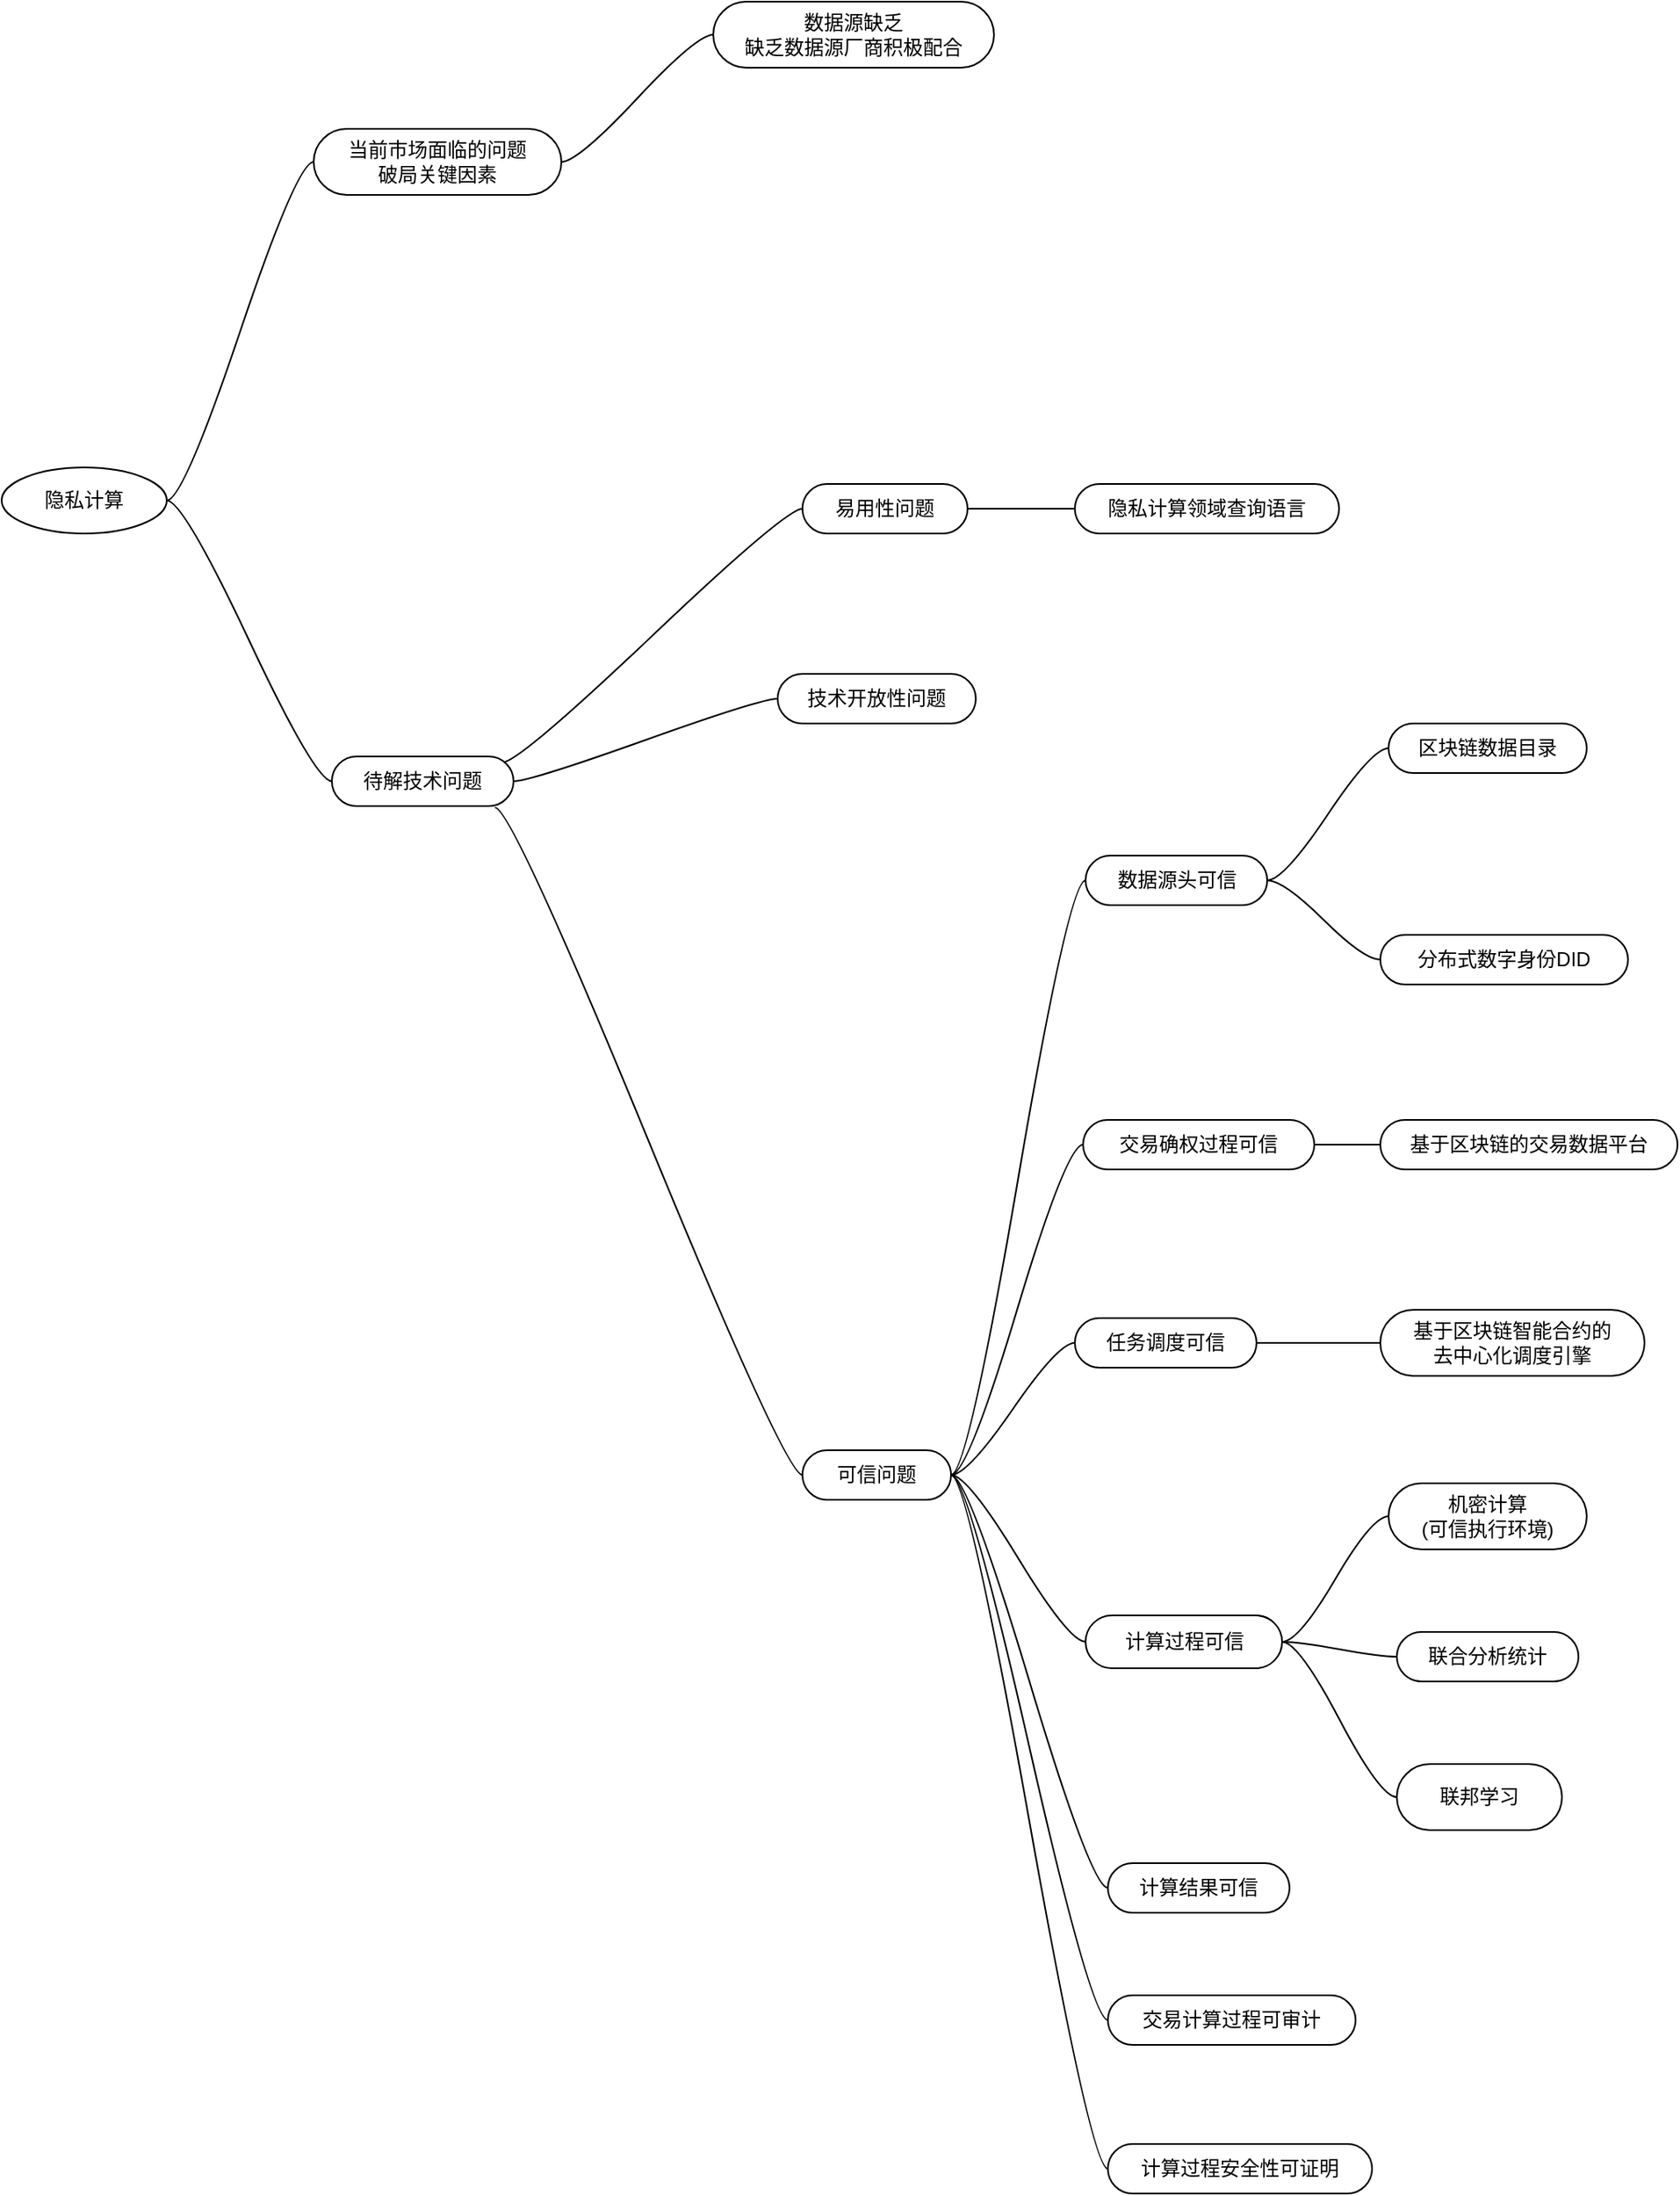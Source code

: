 <mxfile version="16.2.4" type="github">
  <diagram id="AMjBwCmGvoG6Ac3YdRjd" name="Page-1">
    <mxGraphModel dx="2070" dy="997" grid="1" gridSize="10" guides="1" tooltips="1" connect="1" arrows="1" fold="1" page="1" pageScale="1" pageWidth="827" pageHeight="1169" math="0" shadow="0">
      <root>
        <mxCell id="0" />
        <mxCell id="1" parent="0" />
        <mxCell id="Y4qEVJC5LAISTtddAkst-14" value="隐私计算" style="ellipse;whiteSpace=wrap;html=1;align=center;newEdgeStyle={&quot;edgeStyle&quot;:&quot;entityRelationEdgeStyle&quot;,&quot;startArrow&quot;:&quot;none&quot;,&quot;endArrow&quot;:&quot;none&quot;,&quot;segment&quot;:10,&quot;curved&quot;:1};treeFolding=1;treeMoving=1;" vertex="1" parent="1">
          <mxGeometry x="150" y="315" width="100" height="40" as="geometry" />
        </mxCell>
        <mxCell id="Y4qEVJC5LAISTtddAkst-15" value="当前市场面临的问题&lt;br&gt;破局关键因素" style="whiteSpace=wrap;html=1;rounded=1;arcSize=50;align=center;verticalAlign=middle;strokeWidth=1;autosize=1;spacing=4;treeFolding=1;treeMoving=1;newEdgeStyle={&quot;edgeStyle&quot;:&quot;entityRelationEdgeStyle&quot;,&quot;startArrow&quot;:&quot;none&quot;,&quot;endArrow&quot;:&quot;none&quot;,&quot;segment&quot;:10,&quot;curved&quot;:1};" vertex="1" parent="1">
          <mxGeometry x="339" y="110" width="150" height="40" as="geometry" />
        </mxCell>
        <mxCell id="Y4qEVJC5LAISTtddAkst-16" value="" style="edgeStyle=entityRelationEdgeStyle;startArrow=none;endArrow=none;segment=10;curved=1;rounded=0;exitX=1;exitY=0.5;exitDx=0;exitDy=0;" edge="1" target="Y4qEVJC5LAISTtddAkst-15" parent="1" source="Y4qEVJC5LAISTtddAkst-14">
          <mxGeometry relative="1" as="geometry">
            <mxPoint x="430" y="310" as="sourcePoint" />
          </mxGeometry>
        </mxCell>
        <mxCell id="Y4qEVJC5LAISTtddAkst-20" value="可信问题" style="whiteSpace=wrap;html=1;rounded=1;arcSize=50;align=center;verticalAlign=middle;strokeWidth=1;autosize=1;spacing=4;treeFolding=1;treeMoving=1;newEdgeStyle={&quot;edgeStyle&quot;:&quot;entityRelationEdgeStyle&quot;,&quot;startArrow&quot;:&quot;none&quot;,&quot;endArrow&quot;:&quot;none&quot;,&quot;segment&quot;:10,&quot;curved&quot;:1};" vertex="1" parent="1">
          <mxGeometry x="635" y="910" width="90" height="30" as="geometry" />
        </mxCell>
        <mxCell id="Y4qEVJC5LAISTtddAkst-21" value="" style="edgeStyle=entityRelationEdgeStyle;startArrow=none;endArrow=none;segment=10;curved=1;rounded=0;exitX=0.898;exitY=1.03;exitDx=0;exitDy=0;exitPerimeter=0;" edge="1" target="Y4qEVJC5LAISTtddAkst-20" parent="1" source="Y4qEVJC5LAISTtddAkst-56">
          <mxGeometry relative="1" as="geometry">
            <mxPoint x="450" y="730" as="sourcePoint" />
          </mxGeometry>
        </mxCell>
        <mxCell id="Y4qEVJC5LAISTtddAkst-25" value="机密计算&lt;br&gt;(可信执行环境)" style="whiteSpace=wrap;html=1;rounded=1;arcSize=50;align=center;verticalAlign=middle;strokeWidth=1;autosize=1;spacing=4;treeFolding=1;treeMoving=1;newEdgeStyle={&quot;edgeStyle&quot;:&quot;entityRelationEdgeStyle&quot;,&quot;startArrow&quot;:&quot;none&quot;,&quot;endArrow&quot;:&quot;none&quot;,&quot;segment&quot;:10,&quot;curved&quot;:1};" vertex="1" parent="1">
          <mxGeometry x="990" y="930" width="120" height="40" as="geometry" />
        </mxCell>
        <mxCell id="Y4qEVJC5LAISTtddAkst-26" value="" style="edgeStyle=entityRelationEdgeStyle;startArrow=none;endArrow=none;segment=10;curved=1;rounded=0;exitX=1;exitY=0.5;exitDx=0;exitDy=0;" edge="1" target="Y4qEVJC5LAISTtddAkst-25" parent="1" source="Y4qEVJC5LAISTtddAkst-31">
          <mxGeometry relative="1" as="geometry">
            <mxPoint x="680" y="710" as="sourcePoint" />
          </mxGeometry>
        </mxCell>
        <mxCell id="Y4qEVJC5LAISTtddAkst-27" value="联合分析统计" style="whiteSpace=wrap;html=1;rounded=1;arcSize=50;align=center;verticalAlign=middle;strokeWidth=1;autosize=1;spacing=4;treeFolding=1;treeMoving=1;newEdgeStyle={&quot;edgeStyle&quot;:&quot;entityRelationEdgeStyle&quot;,&quot;startArrow&quot;:&quot;none&quot;,&quot;endArrow&quot;:&quot;none&quot;,&quot;segment&quot;:10,&quot;curved&quot;:1};" vertex="1" parent="1">
          <mxGeometry x="995" y="1020" width="110" height="30" as="geometry" />
        </mxCell>
        <mxCell id="Y4qEVJC5LAISTtddAkst-28" value="" style="edgeStyle=entityRelationEdgeStyle;startArrow=none;endArrow=none;segment=10;curved=1;rounded=0;" edge="1" target="Y4qEVJC5LAISTtddAkst-27" parent="1" source="Y4qEVJC5LAISTtddAkst-31">
          <mxGeometry relative="1" as="geometry">
            <mxPoint x="764" y="900" as="sourcePoint" />
          </mxGeometry>
        </mxCell>
        <mxCell id="Y4qEVJC5LAISTtddAkst-29" value="联邦学习" style="whiteSpace=wrap;html=1;rounded=1;arcSize=50;align=center;verticalAlign=middle;strokeWidth=1;autosize=1;spacing=4;treeFolding=1;treeMoving=1;newEdgeStyle={&quot;edgeStyle&quot;:&quot;entityRelationEdgeStyle&quot;,&quot;startArrow&quot;:&quot;none&quot;,&quot;endArrow&quot;:&quot;none&quot;,&quot;segment&quot;:10,&quot;curved&quot;:1};" vertex="1" parent="1">
          <mxGeometry x="995" y="1100" width="100" height="40" as="geometry" />
        </mxCell>
        <mxCell id="Y4qEVJC5LAISTtddAkst-30" value="" style="edgeStyle=entityRelationEdgeStyle;startArrow=none;endArrow=none;segment=10;curved=1;rounded=0;exitX=1;exitY=0.5;exitDx=0;exitDy=0;" edge="1" target="Y4qEVJC5LAISTtddAkst-29" parent="1" source="Y4qEVJC5LAISTtddAkst-31">
          <mxGeometry relative="1" as="geometry">
            <mxPoint x="750" y="1030" as="sourcePoint" />
          </mxGeometry>
        </mxCell>
        <mxCell id="Y4qEVJC5LAISTtddAkst-31" value="计算过程可信" style="whiteSpace=wrap;html=1;rounded=1;arcSize=50;align=center;verticalAlign=middle;strokeWidth=1;autosize=1;spacing=4;treeFolding=1;treeMoving=1;newEdgeStyle={&quot;edgeStyle&quot;:&quot;entityRelationEdgeStyle&quot;,&quot;startArrow&quot;:&quot;none&quot;,&quot;endArrow&quot;:&quot;none&quot;,&quot;segment&quot;:10,&quot;curved&quot;:1};" vertex="1" parent="1">
          <mxGeometry x="806.5" y="1010" width="119" height="32" as="geometry" />
        </mxCell>
        <mxCell id="Y4qEVJC5LAISTtddAkst-32" value="" style="edgeStyle=entityRelationEdgeStyle;startArrow=none;endArrow=none;segment=10;curved=1;rounded=0;exitX=1;exitY=0.5;exitDx=0;exitDy=0;" edge="1" target="Y4qEVJC5LAISTtddAkst-31" parent="1" source="Y4qEVJC5LAISTtddAkst-20">
          <mxGeometry relative="1" as="geometry">
            <mxPoint x="720" y="860" as="sourcePoint" />
          </mxGeometry>
        </mxCell>
        <mxCell id="Y4qEVJC5LAISTtddAkst-33" value="数据源头可信" style="whiteSpace=wrap;html=1;rounded=1;arcSize=50;align=center;verticalAlign=middle;strokeWidth=1;autosize=1;spacing=4;treeFolding=1;treeMoving=1;newEdgeStyle={&quot;edgeStyle&quot;:&quot;entityRelationEdgeStyle&quot;,&quot;startArrow&quot;:&quot;none&quot;,&quot;endArrow&quot;:&quot;none&quot;,&quot;segment&quot;:10,&quot;curved&quot;:1};" vertex="1" parent="1">
          <mxGeometry x="806.5" y="550" width="110" height="30" as="geometry" />
        </mxCell>
        <mxCell id="Y4qEVJC5LAISTtddAkst-34" value="" style="edgeStyle=entityRelationEdgeStyle;startArrow=none;endArrow=none;segment=10;curved=1;rounded=0;exitX=1;exitY=0.5;exitDx=0;exitDy=0;" edge="1" target="Y4qEVJC5LAISTtddAkst-33" parent="1" source="Y4qEVJC5LAISTtddAkst-20">
          <mxGeometry relative="1" as="geometry">
            <mxPoint x="680" y="750" as="sourcePoint" />
          </mxGeometry>
        </mxCell>
        <mxCell id="Y4qEVJC5LAISTtddAkst-35" value="交易确权过程可信" style="whiteSpace=wrap;html=1;rounded=1;arcSize=50;align=center;verticalAlign=middle;strokeWidth=1;autosize=1;spacing=4;treeFolding=1;treeMoving=1;newEdgeStyle={&quot;edgeStyle&quot;:&quot;entityRelationEdgeStyle&quot;,&quot;startArrow&quot;:&quot;none&quot;,&quot;endArrow&quot;:&quot;none&quot;,&quot;segment&quot;:10,&quot;curved&quot;:1};" vertex="1" parent="1">
          <mxGeometry x="805" y="710" width="140" height="30" as="geometry" />
        </mxCell>
        <mxCell id="Y4qEVJC5LAISTtddAkst-36" value="" style="edgeStyle=entityRelationEdgeStyle;startArrow=none;endArrow=none;segment=10;curved=1;rounded=0;exitX=1;exitY=0.5;exitDx=0;exitDy=0;" edge="1" target="Y4qEVJC5LAISTtddAkst-35" parent="1" source="Y4qEVJC5LAISTtddAkst-20">
          <mxGeometry relative="1" as="geometry">
            <mxPoint x="785.5" y="680" as="sourcePoint" />
          </mxGeometry>
        </mxCell>
        <mxCell id="Y4qEVJC5LAISTtddAkst-37" value="任务调度可信" style="whiteSpace=wrap;html=1;rounded=1;arcSize=50;align=center;verticalAlign=middle;strokeWidth=1;autosize=1;spacing=4;treeFolding=1;treeMoving=1;newEdgeStyle={&quot;edgeStyle&quot;:&quot;entityRelationEdgeStyle&quot;,&quot;startArrow&quot;:&quot;none&quot;,&quot;endArrow&quot;:&quot;none&quot;,&quot;segment&quot;:10,&quot;curved&quot;:1};" vertex="1" parent="1">
          <mxGeometry x="800" y="830" width="110" height="30" as="geometry" />
        </mxCell>
        <mxCell id="Y4qEVJC5LAISTtddAkst-38" value="" style="edgeStyle=entityRelationEdgeStyle;startArrow=none;endArrow=none;segment=10;curved=1;rounded=0;exitX=1;exitY=0.5;exitDx=0;exitDy=0;" edge="1" target="Y4qEVJC5LAISTtddAkst-37" parent="1" source="Y4qEVJC5LAISTtddAkst-20">
          <mxGeometry relative="1" as="geometry">
            <mxPoint x="792.5" y="750" as="sourcePoint" />
          </mxGeometry>
        </mxCell>
        <mxCell id="Y4qEVJC5LAISTtddAkst-39" value="基于区块链智能合约的&lt;br&gt;去中心化调度引擎" style="whiteSpace=wrap;html=1;rounded=1;arcSize=50;align=center;verticalAlign=middle;strokeWidth=1;autosize=1;spacing=4;treeFolding=1;treeMoving=1;newEdgeStyle={&quot;edgeStyle&quot;:&quot;entityRelationEdgeStyle&quot;,&quot;startArrow&quot;:&quot;none&quot;,&quot;endArrow&quot;:&quot;none&quot;,&quot;segment&quot;:10,&quot;curved&quot;:1};" vertex="1" parent="1">
          <mxGeometry x="985" y="825" width="160" height="40" as="geometry" />
        </mxCell>
        <mxCell id="Y4qEVJC5LAISTtddAkst-40" value="" style="edgeStyle=entityRelationEdgeStyle;startArrow=none;endArrow=none;segment=10;curved=1;rounded=0;exitX=1;exitY=0.5;exitDx=0;exitDy=0;" edge="1" target="Y4qEVJC5LAISTtddAkst-39" parent="1" source="Y4qEVJC5LAISTtddAkst-37">
          <mxGeometry relative="1" as="geometry">
            <mxPoint x="990" y="730" as="sourcePoint" />
          </mxGeometry>
        </mxCell>
        <mxCell id="Y4qEVJC5LAISTtddAkst-41" value="基于区块链的交易数据平台" style="whiteSpace=wrap;html=1;rounded=1;arcSize=50;align=center;verticalAlign=middle;strokeWidth=1;autosize=1;spacing=4;treeFolding=1;treeMoving=1;newEdgeStyle={&quot;edgeStyle&quot;:&quot;entityRelationEdgeStyle&quot;,&quot;startArrow&quot;:&quot;none&quot;,&quot;endArrow&quot;:&quot;none&quot;,&quot;segment&quot;:10,&quot;curved&quot;:1};" vertex="1" parent="1">
          <mxGeometry x="985" y="710" width="180" height="30" as="geometry" />
        </mxCell>
        <mxCell id="Y4qEVJC5LAISTtddAkst-42" value="" style="edgeStyle=entityRelationEdgeStyle;startArrow=none;endArrow=none;segment=10;curved=1;rounded=0;" edge="1" target="Y4qEVJC5LAISTtddAkst-41" parent="1" source="Y4qEVJC5LAISTtddAkst-35">
          <mxGeometry relative="1" as="geometry">
            <mxPoint x="1030" y="690" as="sourcePoint" />
          </mxGeometry>
        </mxCell>
        <mxCell id="Y4qEVJC5LAISTtddAkst-43" value="区块链数据目录" style="whiteSpace=wrap;html=1;rounded=1;arcSize=50;align=center;verticalAlign=middle;strokeWidth=1;autosize=1;spacing=4;treeFolding=1;treeMoving=1;newEdgeStyle={&quot;edgeStyle&quot;:&quot;entityRelationEdgeStyle&quot;,&quot;startArrow&quot;:&quot;none&quot;,&quot;endArrow&quot;:&quot;none&quot;,&quot;segment&quot;:10,&quot;curved&quot;:1};" vertex="1" parent="1">
          <mxGeometry x="990" y="470" width="120" height="30" as="geometry" />
        </mxCell>
        <mxCell id="Y4qEVJC5LAISTtddAkst-44" value="" style="edgeStyle=entityRelationEdgeStyle;startArrow=none;endArrow=none;segment=10;curved=1;rounded=0;exitX=1;exitY=0.5;exitDx=0;exitDy=0;" edge="1" target="Y4qEVJC5LAISTtddAkst-43" parent="1" source="Y4qEVJC5LAISTtddAkst-33">
          <mxGeometry relative="1" as="geometry">
            <mxPoint x="998" y="570" as="sourcePoint" />
          </mxGeometry>
        </mxCell>
        <mxCell id="Y4qEVJC5LAISTtddAkst-48" value="计算过程安全性可证明" style="whiteSpace=wrap;html=1;rounded=1;arcSize=50;align=center;verticalAlign=middle;strokeWidth=1;autosize=1;spacing=4;treeFolding=1;treeMoving=1;newEdgeStyle={&quot;edgeStyle&quot;:&quot;entityRelationEdgeStyle&quot;,&quot;startArrow&quot;:&quot;none&quot;,&quot;endArrow&quot;:&quot;none&quot;,&quot;segment&quot;:10,&quot;curved&quot;:1};" vertex="1" parent="1">
          <mxGeometry x="820" y="1330" width="160" height="30" as="geometry" />
        </mxCell>
        <mxCell id="Y4qEVJC5LAISTtddAkst-49" value="" style="edgeStyle=entityRelationEdgeStyle;startArrow=none;endArrow=none;segment=10;curved=1;rounded=0;exitX=1;exitY=0.5;exitDx=0;exitDy=0;" edge="1" target="Y4qEVJC5LAISTtddAkst-48" parent="1" source="Y4qEVJC5LAISTtddAkst-20">
          <mxGeometry relative="1" as="geometry">
            <mxPoint x="790" y="1200" as="sourcePoint" />
          </mxGeometry>
        </mxCell>
        <mxCell id="Y4qEVJC5LAISTtddAkst-50" value="计算结果可信" style="whiteSpace=wrap;html=1;rounded=1;arcSize=50;align=center;verticalAlign=middle;strokeWidth=1;autosize=1;spacing=4;treeFolding=1;treeMoving=1;newEdgeStyle={&quot;edgeStyle&quot;:&quot;entityRelationEdgeStyle&quot;,&quot;startArrow&quot;:&quot;none&quot;,&quot;endArrow&quot;:&quot;none&quot;,&quot;segment&quot;:10,&quot;curved&quot;:1};" vertex="1" parent="1">
          <mxGeometry x="820" y="1160" width="110" height="30" as="geometry" />
        </mxCell>
        <mxCell id="Y4qEVJC5LAISTtddAkst-51" value="" style="edgeStyle=entityRelationEdgeStyle;startArrow=none;endArrow=none;segment=10;curved=1;rounded=0;exitX=1;exitY=0.5;exitDx=0;exitDy=0;" edge="1" target="Y4qEVJC5LAISTtddAkst-50" parent="1" source="Y4qEVJC5LAISTtddAkst-20">
          <mxGeometry relative="1" as="geometry">
            <mxPoint x="810" y="1200" as="sourcePoint" />
          </mxGeometry>
        </mxCell>
        <mxCell id="Y4qEVJC5LAISTtddAkst-52" value="数据源缺乏&lt;br&gt;缺乏数据源厂商积极配合" style="whiteSpace=wrap;html=1;rounded=1;arcSize=50;align=center;verticalAlign=middle;strokeWidth=1;autosize=1;spacing=4;treeFolding=1;treeMoving=1;newEdgeStyle={&quot;edgeStyle&quot;:&quot;entityRelationEdgeStyle&quot;,&quot;startArrow&quot;:&quot;none&quot;,&quot;endArrow&quot;:&quot;none&quot;,&quot;segment&quot;:10,&quot;curved&quot;:1};" vertex="1" parent="1">
          <mxGeometry x="581" y="33" width="170" height="40" as="geometry" />
        </mxCell>
        <mxCell id="Y4qEVJC5LAISTtddAkst-53" value="" style="edgeStyle=entityRelationEdgeStyle;startArrow=none;endArrow=none;segment=10;curved=1;rounded=0;exitX=1;exitY=0.5;exitDx=0;exitDy=0;" edge="1" target="Y4qEVJC5LAISTtddAkst-52" parent="1" source="Y4qEVJC5LAISTtddAkst-15">
          <mxGeometry relative="1" as="geometry">
            <mxPoint x="800" y="70" as="sourcePoint" />
          </mxGeometry>
        </mxCell>
        <mxCell id="Y4qEVJC5LAISTtddAkst-54" value="易用性问题" style="whiteSpace=wrap;html=1;rounded=1;arcSize=50;align=center;verticalAlign=middle;strokeWidth=1;autosize=1;spacing=4;treeFolding=1;treeMoving=1;newEdgeStyle={&quot;edgeStyle&quot;:&quot;entityRelationEdgeStyle&quot;,&quot;startArrow&quot;:&quot;none&quot;,&quot;endArrow&quot;:&quot;none&quot;,&quot;segment&quot;:10,&quot;curved&quot;:1};" vertex="1" parent="1">
          <mxGeometry x="635" y="325" width="100" height="30" as="geometry" />
        </mxCell>
        <mxCell id="Y4qEVJC5LAISTtddAkst-55" value="" style="edgeStyle=entityRelationEdgeStyle;startArrow=none;endArrow=none;segment=10;curved=1;rounded=0;exitX=0.939;exitY=0.121;exitDx=0;exitDy=0;exitPerimeter=0;" edge="1" target="Y4qEVJC5LAISTtddAkst-54" parent="1" source="Y4qEVJC5LAISTtddAkst-56">
          <mxGeometry relative="1" as="geometry">
            <mxPoint x="480" y="470" as="sourcePoint" />
          </mxGeometry>
        </mxCell>
        <mxCell id="Y4qEVJC5LAISTtddAkst-56" value="待解技术问题" style="whiteSpace=wrap;html=1;rounded=1;arcSize=50;align=center;verticalAlign=middle;strokeWidth=1;autosize=1;spacing=4;treeFolding=1;treeMoving=1;newEdgeStyle={&quot;edgeStyle&quot;:&quot;entityRelationEdgeStyle&quot;,&quot;startArrow&quot;:&quot;none&quot;,&quot;endArrow&quot;:&quot;none&quot;,&quot;segment&quot;:10,&quot;curved&quot;:1};" vertex="1" parent="1">
          <mxGeometry x="350" y="490" width="110" height="30" as="geometry" />
        </mxCell>
        <mxCell id="Y4qEVJC5LAISTtddAkst-57" value="" style="edgeStyle=entityRelationEdgeStyle;startArrow=none;endArrow=none;segment=10;curved=1;rounded=0;exitX=1;exitY=0.5;exitDx=0;exitDy=0;" edge="1" target="Y4qEVJC5LAISTtddAkst-56" parent="1" source="Y4qEVJC5LAISTtddAkst-14">
          <mxGeometry relative="1" as="geometry">
            <mxPoint x="310" y="580" as="sourcePoint" />
          </mxGeometry>
        </mxCell>
        <mxCell id="Y4qEVJC5LAISTtddAkst-59" value="技术开放性问题" style="whiteSpace=wrap;html=1;rounded=1;arcSize=50;align=center;verticalAlign=middle;strokeWidth=1;autosize=1;spacing=4;treeFolding=1;treeMoving=1;newEdgeStyle={&quot;edgeStyle&quot;:&quot;entityRelationEdgeStyle&quot;,&quot;startArrow&quot;:&quot;none&quot;,&quot;endArrow&quot;:&quot;none&quot;,&quot;segment&quot;:10,&quot;curved&quot;:1};" vertex="1" parent="1">
          <mxGeometry x="620" y="440" width="120" height="30" as="geometry" />
        </mxCell>
        <mxCell id="Y4qEVJC5LAISTtddAkst-60" value="" style="edgeStyle=entityRelationEdgeStyle;startArrow=none;endArrow=none;segment=10;curved=1;rounded=0;" edge="1" target="Y4qEVJC5LAISTtddAkst-59" parent="1" source="Y4qEVJC5LAISTtddAkst-56">
          <mxGeometry relative="1" as="geometry">
            <mxPoint x="598" y="625" as="sourcePoint" />
          </mxGeometry>
        </mxCell>
        <mxCell id="Y4qEVJC5LAISTtddAkst-61" value="隐私计算领域查询语言" style="whiteSpace=wrap;html=1;rounded=1;arcSize=50;align=center;verticalAlign=middle;strokeWidth=1;autosize=1;spacing=4;treeFolding=1;treeMoving=1;newEdgeStyle={&quot;edgeStyle&quot;:&quot;entityRelationEdgeStyle&quot;,&quot;startArrow&quot;:&quot;none&quot;,&quot;endArrow&quot;:&quot;none&quot;,&quot;segment&quot;:10,&quot;curved&quot;:1};" vertex="1" parent="1">
          <mxGeometry x="800" y="325" width="160" height="30" as="geometry" />
        </mxCell>
        <mxCell id="Y4qEVJC5LAISTtddAkst-62" value="" style="edgeStyle=entityRelationEdgeStyle;startArrow=none;endArrow=none;segment=10;curved=1;rounded=0;exitX=1;exitY=0.5;exitDx=0;exitDy=0;" edge="1" target="Y4qEVJC5LAISTtddAkst-61" parent="1" source="Y4qEVJC5LAISTtddAkst-54">
          <mxGeometry relative="1" as="geometry">
            <mxPoint x="798" y="370" as="sourcePoint" />
          </mxGeometry>
        </mxCell>
        <mxCell id="Y4qEVJC5LAISTtddAkst-63" value="分布式数字身份DID" style="whiteSpace=wrap;html=1;rounded=1;arcSize=50;align=center;verticalAlign=middle;strokeWidth=1;autosize=1;spacing=4;treeFolding=1;treeMoving=1;newEdgeStyle={&quot;edgeStyle&quot;:&quot;entityRelationEdgeStyle&quot;,&quot;startArrow&quot;:&quot;none&quot;,&quot;endArrow&quot;:&quot;none&quot;,&quot;segment&quot;:10,&quot;curved&quot;:1};" vertex="1" parent="1">
          <mxGeometry x="985" y="598" width="150" height="30" as="geometry" />
        </mxCell>
        <mxCell id="Y4qEVJC5LAISTtddAkst-64" value="" style="edgeStyle=entityRelationEdgeStyle;startArrow=none;endArrow=none;segment=10;curved=1;rounded=0;" edge="1" target="Y4qEVJC5LAISTtddAkst-63" parent="1" source="Y4qEVJC5LAISTtddAkst-33">
          <mxGeometry relative="1" as="geometry">
            <mxPoint x="1110" y="625" as="sourcePoint" />
          </mxGeometry>
        </mxCell>
        <mxCell id="Y4qEVJC5LAISTtddAkst-65" value="交易计算过程可审计" style="whiteSpace=wrap;html=1;rounded=1;arcSize=50;align=center;verticalAlign=middle;strokeWidth=1;autosize=1;spacing=4;treeFolding=1;treeMoving=1;newEdgeStyle={&quot;edgeStyle&quot;:&quot;entityRelationEdgeStyle&quot;,&quot;startArrow&quot;:&quot;none&quot;,&quot;endArrow&quot;:&quot;none&quot;,&quot;segment&quot;:10,&quot;curved&quot;:1};" vertex="1" parent="1">
          <mxGeometry x="820" y="1240" width="150" height="30" as="geometry" />
        </mxCell>
        <mxCell id="Y4qEVJC5LAISTtddAkst-66" value="" style="edgeStyle=entityRelationEdgeStyle;startArrow=none;endArrow=none;segment=10;curved=1;rounded=0;exitX=1;exitY=0.5;exitDx=0;exitDy=0;" edge="1" target="Y4qEVJC5LAISTtddAkst-65" parent="1" source="Y4qEVJC5LAISTtddAkst-20">
          <mxGeometry relative="1" as="geometry">
            <mxPoint x="790" y="1450" as="sourcePoint" />
          </mxGeometry>
        </mxCell>
      </root>
    </mxGraphModel>
  </diagram>
</mxfile>
